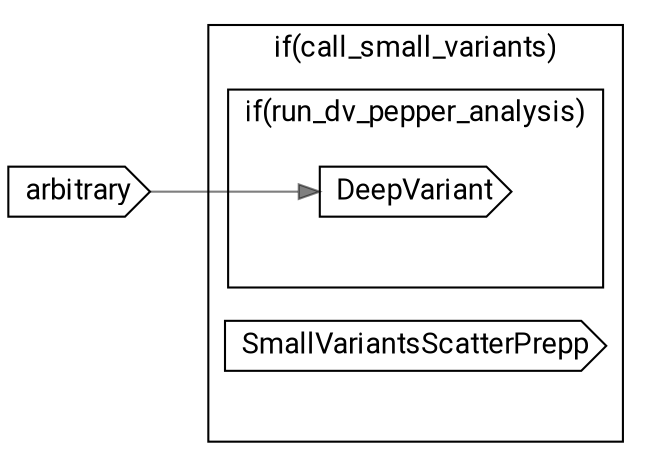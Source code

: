 // CallVariants
digraph {
	compound=true rankdir=LR
	node [fontname=Roboto]
	edge [color="#00000080"]
	"call-arbitrary" [label=arbitrary shape=cds]
	subgraph "cluster-if-L40C5" {
		fontname=Roboto label="if(call_small_variants)" rank=same
		"call-SmallVariantsScatterPrepp" [label=SmallVariantsScatterPrepp shape=cds]
		subgraph "cluster-if-L50C9" {
			fontname=Roboto label="if(run_dv_pepper_analysis)" rank=same
			"call-DeepVariant" [label=DeepVariant shape=cds]
			"if-L50C9" [label="" height=0 margin=0 style=invis width=0]
		}
		"if-L40C5" [label="" height=0 margin=0 style=invis width=0]
	}
	"call-arbitrary" -> "call-DeepVariant"
}
